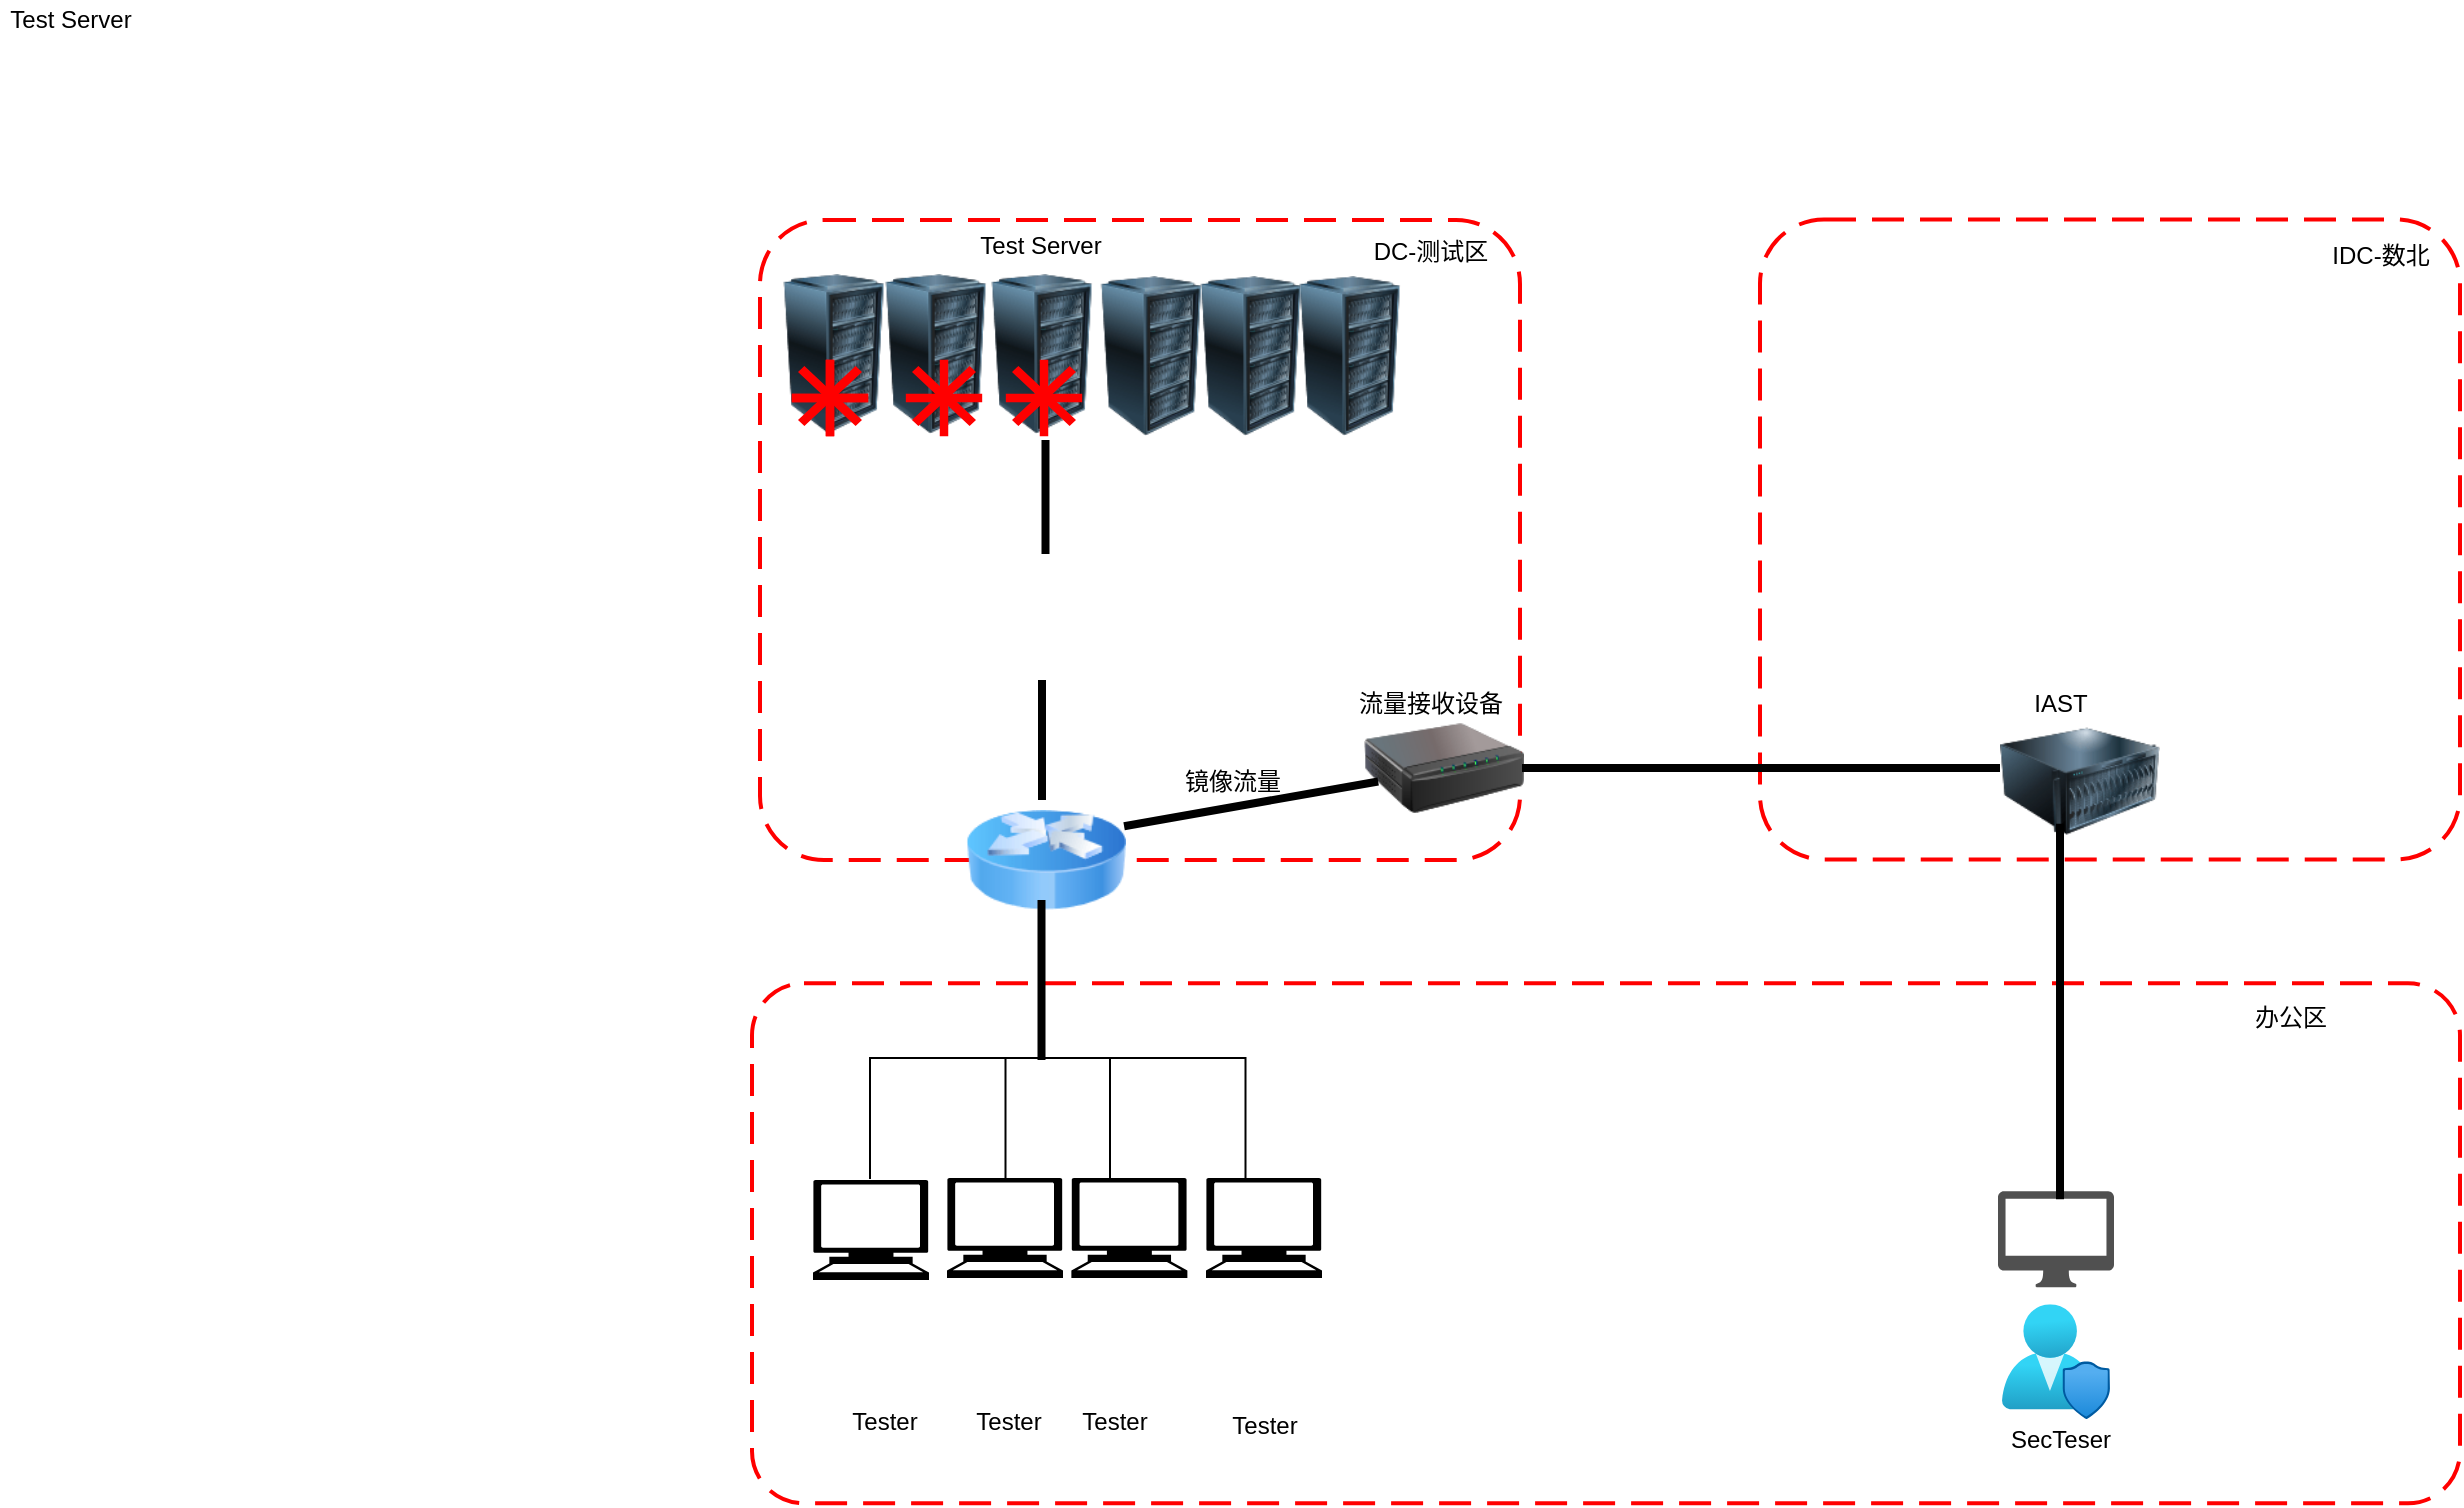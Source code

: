 <mxfile version="13.10.0" type="github">
  <diagram name="Page-1" id="822b0af5-4adb-64df-f703-e8dfc1f81529">
    <mxGraphModel dx="2705" dy="651" grid="1" gridSize="10" guides="1" tooltips="1" connect="1" arrows="1" fold="1" page="1" pageScale="1" pageWidth="1100" pageHeight="850" background="#ffffff" math="0" shadow="0">
      <root>
        <mxCell id="0" />
        <mxCell id="1" parent="0" />
        <mxCell id="K7k0_T_SSJ15ffRAY8dM-1" value="" style="image;html=1;image=img/lib/clip_art/computers/Server_128x128.png" vertex="1" parent="1">
          <mxGeometry x="780" y="400.5" width="80" height="80" as="geometry" />
        </mxCell>
        <mxCell id="K7k0_T_SSJ15ffRAY8dM-4" value="" style="rounded=1;arcSize=10;dashed=1;strokeColor=#ff0000;fillColor=none;gradientColor=none;dashPattern=8 4;strokeWidth=2;" vertex="1" parent="1">
          <mxGeometry x="660" y="159.75" width="350" height="320" as="geometry" />
        </mxCell>
        <mxCell id="K7k0_T_SSJ15ffRAY8dM-6" value="" style="rounded=1;arcSize=10;dashed=1;strokeColor=#ff0000;fillColor=none;gradientColor=none;dashPattern=8 4;strokeWidth=2;" vertex="1" parent="1">
          <mxGeometry x="160" y="160" width="380" height="320" as="geometry" />
        </mxCell>
        <mxCell id="K7k0_T_SSJ15ffRAY8dM-7" value="" style="rounded=1;arcSize=10;dashed=1;strokeColor=#ff0000;fillColor=none;gradientColor=none;dashPattern=8 4;strokeWidth=2;" vertex="1" parent="1">
          <mxGeometry x="156" y="541.62" width="854" height="260" as="geometry" />
        </mxCell>
        <mxCell id="K7k0_T_SSJ15ffRAY8dM-8" value="DC-测试区" style="text;html=1;align=center;verticalAlign=middle;resizable=0;points=[];autosize=1;" vertex="1" parent="1">
          <mxGeometry x="460" y="166" width="70" height="20" as="geometry" />
        </mxCell>
        <mxCell id="K7k0_T_SSJ15ffRAY8dM-9" value="办公区" style="text;html=1;align=center;verticalAlign=middle;resizable=0;points=[];autosize=1;" vertex="1" parent="1">
          <mxGeometry x="900" y="549" width="50" height="20" as="geometry" />
        </mxCell>
        <mxCell id="K7k0_T_SSJ15ffRAY8dM-10" value="" style="shape=image;html=1;verticalAlign=top;verticalLabelPosition=bottom;labelBackgroundColor=#ffffff;imageAspect=0;aspect=fixed;image=https://cdn4.iconfinder.com/data/icons/REALVISTA/project_managment/png/128/tester.png" vertex="1" parent="1">
          <mxGeometry x="191" y="689.5" width="59" height="59" as="geometry" />
        </mxCell>
        <mxCell id="K7k0_T_SSJ15ffRAY8dM-12" value="" style="image;html=1;image=img/lib/clip_art/networking/Print_Server_128x128.png" vertex="1" parent="1">
          <mxGeometry x="462" y="394" width="80" height="80" as="geometry" />
        </mxCell>
        <mxCell id="K7k0_T_SSJ15ffRAY8dM-18" value="" style="image;html=1;image=img/lib/clip_art/computers/Server_Rack_128x128.png" vertex="1" parent="1">
          <mxGeometry x="208" y="187" width="80" height="80" as="geometry" />
        </mxCell>
        <mxCell id="K7k0_T_SSJ15ffRAY8dM-20" value="" style="image;html=1;image=img/lib/clip_art/networking/Router_Icon_128x128.png" vertex="1" parent="1">
          <mxGeometry x="263" y="440" width="80" height="80" as="geometry" />
        </mxCell>
        <mxCell id="K7k0_T_SSJ15ffRAY8dM-24" value="" style="image;html=1;image=img/lib/clip_art/computers/Server_Rack_128x128.png" vertex="1" parent="1">
          <mxGeometry x="157" y="187" width="80" height="80" as="geometry" />
        </mxCell>
        <mxCell id="K7k0_T_SSJ15ffRAY8dM-25" value="" style="image;html=1;image=img/lib/clip_art/computers/Server_Rack_128x128.png" vertex="1" parent="1">
          <mxGeometry x="261" y="187" width="80" height="80" as="geometry" />
        </mxCell>
        <mxCell id="K7k0_T_SSJ15ffRAY8dM-26" value="" style="image;html=1;image=img/lib/clip_art/computers/Server_Rack_128x128.png" vertex="1" parent="1">
          <mxGeometry x="365.56" y="188" width="80" height="80" as="geometry" />
        </mxCell>
        <mxCell id="K7k0_T_SSJ15ffRAY8dM-27" value="" style="image;html=1;image=img/lib/clip_art/computers/Server_Rack_128x128.png" vertex="1" parent="1">
          <mxGeometry x="315.69" y="188" width="80" height="80" as="geometry" />
        </mxCell>
        <mxCell id="K7k0_T_SSJ15ffRAY8dM-28" value="" style="shape=image;html=1;verticalAlign=top;verticalLabelPosition=bottom;labelBackgroundColor=#ffffff;imageAspect=0;aspect=fixed;image=https://cdn4.iconfinder.com/data/icons/logos-brands-5/24/nginx-128.png" vertex="1" parent="1">
          <mxGeometry x="272.25" y="328" width="59.5" height="59.5" as="geometry" />
        </mxCell>
        <mxCell id="K7k0_T_SSJ15ffRAY8dM-37" value="" style="line;strokeWidth=4;direction=south;html=1;perimeter=backbonePerimeter;points=[];outlineConnect=0;" vertex="1" parent="1">
          <mxGeometry x="295.75" y="500" width="10" height="80" as="geometry" />
        </mxCell>
        <mxCell id="K7k0_T_SSJ15ffRAY8dM-38" value="" style="line;strokeWidth=4;direction=south;html=1;perimeter=backbonePerimeter;points=[];outlineConnect=0;" vertex="1" parent="1">
          <mxGeometry x="296" y="390" width="10" height="60" as="geometry" />
        </mxCell>
        <mxCell id="K7k0_T_SSJ15ffRAY8dM-39" value="" style="line;strokeWidth=4;direction=south;html=1;perimeter=backbonePerimeter;points=[];outlineConnect=0;" vertex="1" parent="1">
          <mxGeometry x="297.75" y="270" width="10" height="57" as="geometry" />
        </mxCell>
        <mxCell id="K7k0_T_SSJ15ffRAY8dM-40" value="" style="line;strokeWidth=4;html=1;perimeter=backbonePerimeter;points=[];outlineConnect=0;rotation=-10;" vertex="1" parent="1">
          <mxGeometry x="341.06" y="446.92" width="129.01" height="10" as="geometry" />
        </mxCell>
        <mxCell id="K7k0_T_SSJ15ffRAY8dM-41" value="" style="line;strokeWidth=4;html=1;perimeter=backbonePerimeter;points=[];outlineConnect=0;" vertex="1" parent="1">
          <mxGeometry x="541" y="429" width="239" height="10" as="geometry" />
        </mxCell>
        <mxCell id="K7k0_T_SSJ15ffRAY8dM-42" value="Test Server" style="text;html=1;align=center;verticalAlign=middle;resizable=0;points=[];autosize=1;" vertex="1" parent="1">
          <mxGeometry x="-220" y="50" width="70" height="20" as="geometry" />
        </mxCell>
        <mxCell id="K7k0_T_SSJ15ffRAY8dM-43" value="Test Server" style="text;html=1;align=center;verticalAlign=middle;resizable=0;points=[];autosize=1;" vertex="1" parent="1">
          <mxGeometry x="265" y="163" width="70" height="20" as="geometry" />
        </mxCell>
        <mxCell id="K7k0_T_SSJ15ffRAY8dM-44" value="镜像流量" style="text;html=1;align=center;verticalAlign=middle;resizable=0;points=[];autosize=1;" vertex="1" parent="1">
          <mxGeometry x="365.69" y="430.5" width="60" height="20" as="geometry" />
        </mxCell>
        <mxCell id="K7k0_T_SSJ15ffRAY8dM-46" value="流量接收设备" style="text;html=1;align=center;verticalAlign=middle;resizable=0;points=[];autosize=1;" vertex="1" parent="1">
          <mxGeometry x="449.88" y="392" width="90" height="20" as="geometry" />
        </mxCell>
        <mxCell id="K7k0_T_SSJ15ffRAY8dM-47" value="IAST" style="text;html=1;align=center;verticalAlign=middle;resizable=0;points=[];autosize=1;" vertex="1" parent="1">
          <mxGeometry x="790" y="392" width="40" height="20" as="geometry" />
        </mxCell>
        <mxCell id="K7k0_T_SSJ15ffRAY8dM-48" value="" style="shape=partialRectangle;whiteSpace=wrap;html=1;bottom=1;right=1;left=1;top=0;fillColor=none;routingCenterX=-0.5;rotation=-180;" vertex="1" parent="1">
          <mxGeometry x="215" y="579" width="120" height="60" as="geometry" />
        </mxCell>
        <mxCell id="K7k0_T_SSJ15ffRAY8dM-50" value="" style="shape=partialRectangle;whiteSpace=wrap;html=1;bottom=1;right=1;left=1;top=0;fillColor=none;routingCenterX=-0.5;rotation=-180;" vertex="1" parent="1">
          <mxGeometry x="282.75" y="579" width="120" height="60" as="geometry" />
        </mxCell>
        <mxCell id="K7k0_T_SSJ15ffRAY8dM-51" value="" style="shape=image;html=1;verticalAlign=top;verticalLabelPosition=bottom;labelBackgroundColor=#ffffff;imageAspect=0;aspect=fixed;image=https://cdn4.iconfinder.com/data/icons/REALVISTA/project_managment/png/128/tester.png" vertex="1" parent="1">
          <mxGeometry x="258" y="691.5" width="59" height="59" as="geometry" />
        </mxCell>
        <mxCell id="K7k0_T_SSJ15ffRAY8dM-53" value="" style="shape=image;html=1;verticalAlign=top;verticalLabelPosition=bottom;labelBackgroundColor=#ffffff;imageAspect=0;aspect=fixed;image=https://cdn4.iconfinder.com/data/icons/REALVISTA/project_managment/png/128/tester.png" vertex="1" parent="1">
          <mxGeometry x="310" y="692.5" width="59" height="59" as="geometry" />
        </mxCell>
        <mxCell id="K7k0_T_SSJ15ffRAY8dM-55" value="" style="shape=image;html=1;verticalAlign=top;verticalLabelPosition=bottom;labelBackgroundColor=#ffffff;imageAspect=0;aspect=fixed;image=https://cdn4.iconfinder.com/data/icons/REALVISTA/project_managment/png/128/tester.png" vertex="1" parent="1">
          <mxGeometry x="382" y="693.5" width="59" height="59" as="geometry" />
        </mxCell>
        <mxCell id="K7k0_T_SSJ15ffRAY8dM-58" value="" style="shape=mxgraph.signs.tech.computer;html=1;pointerEvents=1;fillColor=#000000;strokeColor=none;verticalLabelPosition=bottom;verticalAlign=top;align=center;" vertex="1" parent="1">
          <mxGeometry x="186.5" y="640" width="58" height="50" as="geometry" />
        </mxCell>
        <mxCell id="K7k0_T_SSJ15ffRAY8dM-59" value="" style="shape=mxgraph.signs.tech.computer;html=1;pointerEvents=1;fillColor=#000000;strokeColor=none;verticalLabelPosition=bottom;verticalAlign=top;align=center;" vertex="1" parent="1">
          <mxGeometry x="253.5" y="639" width="58" height="50" as="geometry" />
        </mxCell>
        <mxCell id="K7k0_T_SSJ15ffRAY8dM-60" value="" style="shape=mxgraph.signs.tech.computer;html=1;pointerEvents=1;fillColor=#000000;strokeColor=none;verticalLabelPosition=bottom;verticalAlign=top;align=center;" vertex="1" parent="1">
          <mxGeometry x="315.69" y="639" width="58" height="50" as="geometry" />
        </mxCell>
        <mxCell id="K7k0_T_SSJ15ffRAY8dM-61" value="" style="shape=mxgraph.signs.tech.computer;html=1;pointerEvents=1;fillColor=#000000;strokeColor=none;verticalLabelPosition=bottom;verticalAlign=top;align=center;" vertex="1" parent="1">
          <mxGeometry x="383" y="639" width="58" height="50" as="geometry" />
        </mxCell>
        <mxCell id="K7k0_T_SSJ15ffRAY8dM-62" value="" style="pointerEvents=1;shadow=0;dashed=0;html=1;strokeColor=none;fillColor=#505050;labelPosition=center;verticalLabelPosition=bottom;verticalAlign=top;outlineConnect=0;align=center;shape=mxgraph.office.devices.mac_client;" vertex="1" parent="1">
          <mxGeometry x="779" y="645.62" width="58" height="48" as="geometry" />
        </mxCell>
        <mxCell id="K7k0_T_SSJ15ffRAY8dM-63" value="" style="aspect=fixed;html=1;points=[];align=center;image;fontSize=12;image=img/lib/azure2/management_governance/User_Privacy.svg;" vertex="1" parent="1">
          <mxGeometry x="781" y="702.12" width="54" height="57.38" as="geometry" />
        </mxCell>
        <mxCell id="K7k0_T_SSJ15ffRAY8dM-65" value="" style="line;strokeWidth=4;html=1;perimeter=backbonePerimeter;points=[];outlineConnect=0;rotation=-90;" vertex="1" parent="1">
          <mxGeometry x="716.13" y="550.79" width="187.75" height="10" as="geometry" />
        </mxCell>
        <mxCell id="K7k0_T_SSJ15ffRAY8dM-69" value="" style="shape=mxgraph.mockup.markup.redX;fillColor=#ff0000;html=1;shadow=0;strokeColor=none;rotation=-225;direction=south;" vertex="1" parent="1">
          <mxGeometry x="237" y="234" width="30" height="30" as="geometry" />
        </mxCell>
        <mxCell id="K7k0_T_SSJ15ffRAY8dM-70" value="" style="shape=mxgraph.mockup.markup.redX;fillColor=#ff0000;html=1;shadow=0;strokeColor=none;rotation=90;" vertex="1" parent="1">
          <mxGeometry x="237" y="232" width="30" height="32" as="geometry" />
        </mxCell>
        <mxCell id="K7k0_T_SSJ15ffRAY8dM-71" value="" style="shape=mxgraph.mockup.markup.redX;fillColor=#ff0000;html=1;shadow=0;strokeColor=none;rotation=-225;direction=south;" vertex="1" parent="1">
          <mxGeometry x="180" y="234" width="30" height="30" as="geometry" />
        </mxCell>
        <mxCell id="K7k0_T_SSJ15ffRAY8dM-72" value="" style="shape=mxgraph.mockup.markup.redX;fillColor=#ff0000;html=1;shadow=0;strokeColor=none;rotation=90;" vertex="1" parent="1">
          <mxGeometry x="180" y="232" width="30" height="32" as="geometry" />
        </mxCell>
        <mxCell id="K7k0_T_SSJ15ffRAY8dM-73" value="" style="shape=mxgraph.mockup.markup.redX;fillColor=#ff0000;html=1;shadow=0;strokeColor=none;rotation=-225;direction=south;" vertex="1" parent="1">
          <mxGeometry x="180" y="234" width="30" height="30" as="geometry" />
        </mxCell>
        <mxCell id="K7k0_T_SSJ15ffRAY8dM-74" value="" style="shape=mxgraph.mockup.markup.redX;fillColor=#ff0000;html=1;shadow=0;strokeColor=none;rotation=-225;direction=south;" vertex="1" parent="1">
          <mxGeometry x="287" y="234" width="30" height="30" as="geometry" />
        </mxCell>
        <mxCell id="K7k0_T_SSJ15ffRAY8dM-75" value="" style="shape=mxgraph.mockup.markup.redX;fillColor=#ff0000;html=1;shadow=0;strokeColor=none;rotation=90;" vertex="1" parent="1">
          <mxGeometry x="287" y="232" width="30" height="32" as="geometry" />
        </mxCell>
        <mxCell id="K7k0_T_SSJ15ffRAY8dM-76" value="" style="image;html=1;image=img/lib/clip_art/computers/Server_Rack_128x128.png" vertex="1" parent="1">
          <mxGeometry x="410" y="188" width="90" height="80" as="geometry" />
        </mxCell>
        <mxCell id="K7k0_T_SSJ15ffRAY8dM-77" value="IDC-数北" style="text;html=1;align=center;verticalAlign=middle;resizable=0;points=[];autosize=1;" vertex="1" parent="1">
          <mxGeometry x="940" y="168" width="60" height="20" as="geometry" />
        </mxCell>
        <mxCell id="K7k0_T_SSJ15ffRAY8dM-78" value="Tester" style="text;html=1;align=center;verticalAlign=middle;resizable=0;points=[];autosize=1;" vertex="1" parent="1">
          <mxGeometry x="196.75" y="750.5" width="50" height="20" as="geometry" />
        </mxCell>
        <mxCell id="K7k0_T_SSJ15ffRAY8dM-79" value="Tester" style="text;html=1;align=center;verticalAlign=middle;resizable=0;points=[];autosize=1;" vertex="1" parent="1">
          <mxGeometry x="258.75" y="750.5" width="50" height="20" as="geometry" />
        </mxCell>
        <mxCell id="K7k0_T_SSJ15ffRAY8dM-80" value="Tester" style="text;html=1;align=center;verticalAlign=middle;resizable=0;points=[];autosize=1;" vertex="1" parent="1">
          <mxGeometry x="311.5" y="750.5" width="50" height="20" as="geometry" />
        </mxCell>
        <mxCell id="K7k0_T_SSJ15ffRAY8dM-83" value="Tester" style="text;html=1;align=center;verticalAlign=middle;resizable=0;points=[];autosize=1;" vertex="1" parent="1">
          <mxGeometry x="386.5" y="752.5" width="50" height="20" as="geometry" />
        </mxCell>
        <mxCell id="K7k0_T_SSJ15ffRAY8dM-85" value="SecTeser" style="text;html=1;align=center;verticalAlign=middle;resizable=0;points=[];autosize=1;" vertex="1" parent="1">
          <mxGeometry x="775.01" y="759.5" width="70" height="20" as="geometry" />
        </mxCell>
      </root>
    </mxGraphModel>
  </diagram>
</mxfile>
